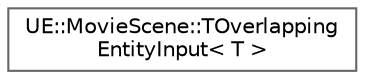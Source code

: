 digraph "Graphical Class Hierarchy"
{
 // INTERACTIVE_SVG=YES
 // LATEX_PDF_SIZE
  bgcolor="transparent";
  edge [fontname=Helvetica,fontsize=10,labelfontname=Helvetica,labelfontsize=10];
  node [fontname=Helvetica,fontsize=10,shape=box,height=0.2,width=0.4];
  rankdir="LR";
  Node0 [id="Node000000",label="UE::MovieScene::TOverlapping\lEntityInput\< T \>",height=0.2,width=0.4,color="grey40", fillcolor="white", style="filled",URL="$dc/d4a/structUE_1_1MovieScene_1_1TOverlappingEntityInput.html",tooltip=" "];
}
